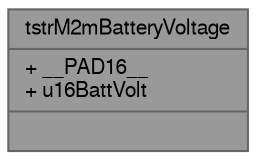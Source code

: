 digraph "tstrM2mBatteryVoltage"
{
 // LATEX_PDF_SIZE
  bgcolor="transparent";
  edge [fontname=FreeSans,fontsize=10,labelfontname=FreeSans,labelfontsize=10];
  node [fontname=FreeSans,fontsize=10,shape=box,height=0.2,width=0.4];
  Node1 [shape=record,label="{tstrM2mBatteryVoltage\n|+ __PAD16__\l+ u16BattVolt\l|}",height=0.2,width=0.4,color="gray40", fillcolor="grey60", style="filled", fontcolor="black",tooltip=" "];
}

